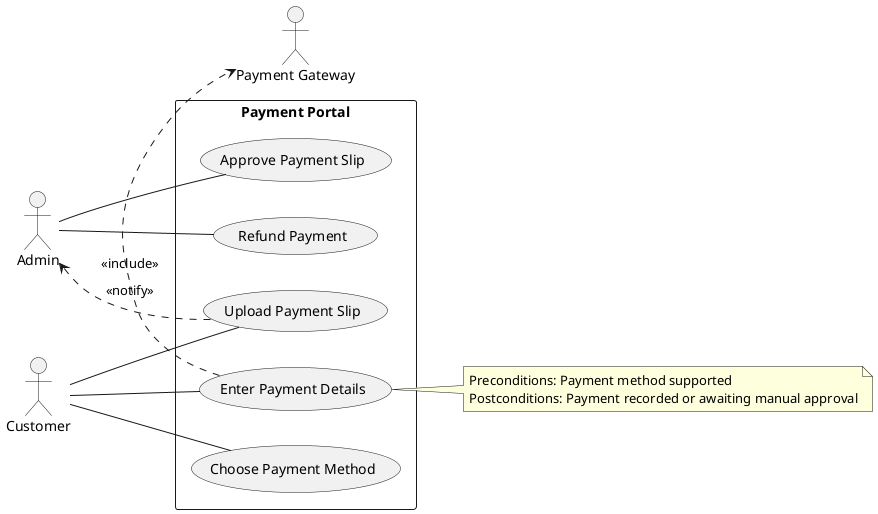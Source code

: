 @startuml
left to right direction
actor Customer
actor Admin
actor "Payment Gateway" as PG
rectangle "Payment Portal" {
  Customer -- (Enter Payment Details)
  Customer -- (Choose Payment Method)
  Customer -- (Upload Payment Slip)
  (Enter Payment Details) .> PG : <<include>>
  (Upload Payment Slip) .> Admin : <<notify>>
  Admin -- (Approve Payment Slip)
  Admin -- (Refund Payment)
}
note right of (Enter Payment Details)
  Preconditions: Payment method supported
  Postconditions: Payment recorded or awaiting manual approval
end note
@enduml